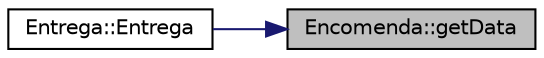 digraph "Encomenda::getData"
{
 // LATEX_PDF_SIZE
  edge [fontname="Helvetica",fontsize="10",labelfontname="Helvetica",labelfontsize="10"];
  node [fontname="Helvetica",fontsize="10",shape=record];
  rankdir="RL";
  Node1 [label="Encomenda::getData",height=0.2,width=0.4,color="black", fillcolor="grey75", style="filled", fontcolor="black",tooltip="Getter data."];
  Node1 -> Node2 [dir="back",color="midnightblue",fontsize="10",style="solid"];
  Node2 [label="Entrega::Entrega",height=0.2,width=0.4,color="black", fillcolor="white", style="filled",URL="$class_entrega.html#a1e448fc2adc6c802079f7c2a9396387b",tooltip="Construtor da classe entrega."];
}
